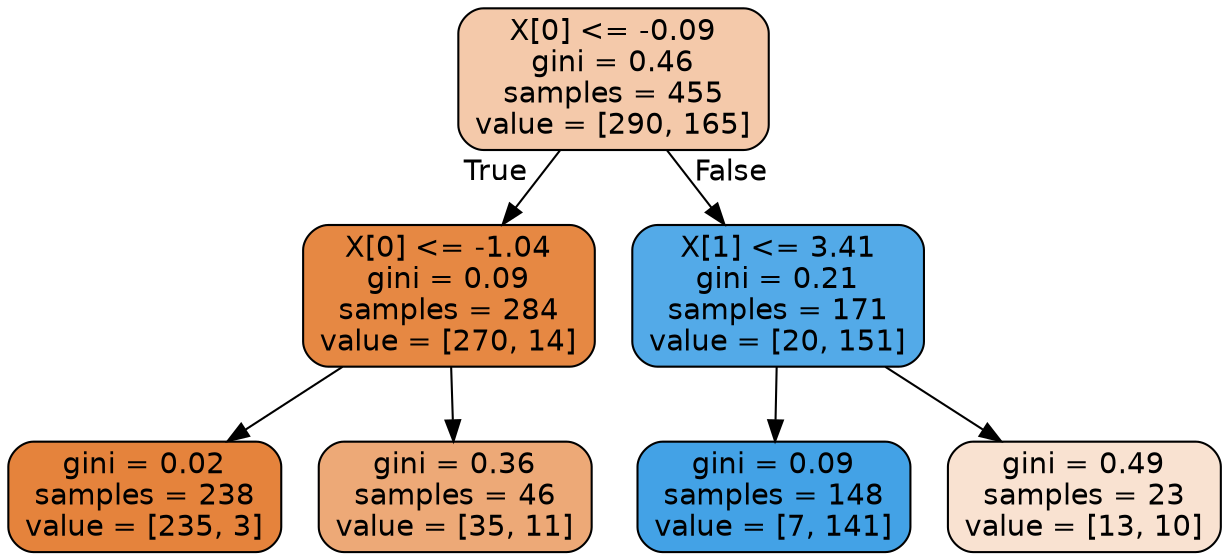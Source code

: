digraph Tree {
node [shape=box, style="filled, rounded", color="black", fontname=helvetica] ;
edge [fontname=helvetica] ;
0 [label="X[0] <= -0.09\ngini = 0.46\nsamples = 455\nvalue = [290, 165]", fillcolor="#f4c9aa"] ;
1 [label="X[0] <= -1.04\ngini = 0.09\nsamples = 284\nvalue = [270, 14]", fillcolor="#e68843"] ;
0 -> 1 [labeldistance=2.5, labelangle=45, headlabel="True"] ;
2 [label="gini = 0.02\nsamples = 238\nvalue = [235, 3]", fillcolor="#e5833c"] ;
1 -> 2 ;
3 [label="gini = 0.36\nsamples = 46\nvalue = [35, 11]", fillcolor="#eda977"] ;
1 -> 3 ;
4 [label="X[1] <= 3.41\ngini = 0.21\nsamples = 171\nvalue = [20, 151]", fillcolor="#53aae8"] ;
0 -> 4 [labeldistance=2.5, labelangle=-45, headlabel="False"] ;
5 [label="gini = 0.09\nsamples = 148\nvalue = [7, 141]", fillcolor="#43a2e6"] ;
4 -> 5 ;
6 [label="gini = 0.49\nsamples = 23\nvalue = [13, 10]", fillcolor="#f9e2d1"] ;
4 -> 6 ;
}